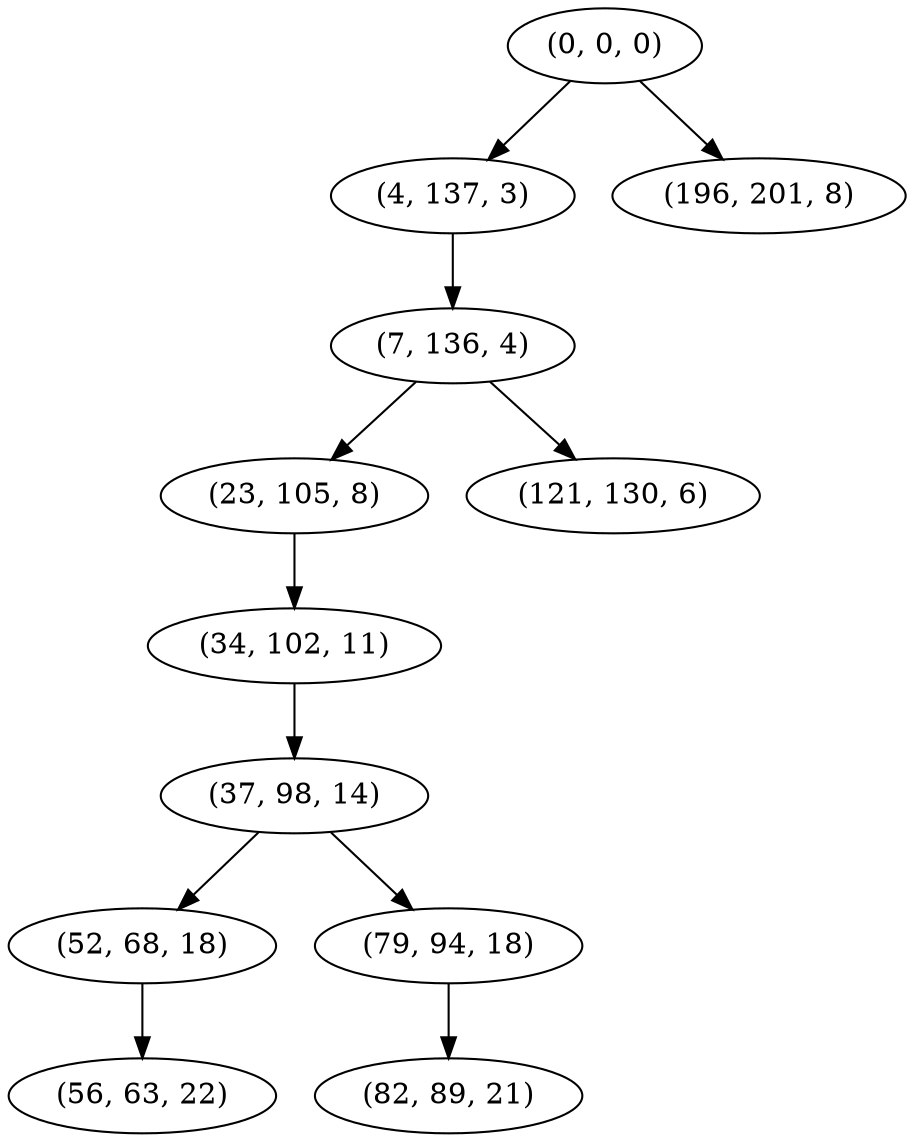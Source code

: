 digraph tree {
    "(0, 0, 0)";
    "(4, 137, 3)";
    "(7, 136, 4)";
    "(23, 105, 8)";
    "(34, 102, 11)";
    "(37, 98, 14)";
    "(52, 68, 18)";
    "(56, 63, 22)";
    "(79, 94, 18)";
    "(82, 89, 21)";
    "(121, 130, 6)";
    "(196, 201, 8)";
    "(0, 0, 0)" -> "(4, 137, 3)";
    "(0, 0, 0)" -> "(196, 201, 8)";
    "(4, 137, 3)" -> "(7, 136, 4)";
    "(7, 136, 4)" -> "(23, 105, 8)";
    "(7, 136, 4)" -> "(121, 130, 6)";
    "(23, 105, 8)" -> "(34, 102, 11)";
    "(34, 102, 11)" -> "(37, 98, 14)";
    "(37, 98, 14)" -> "(52, 68, 18)";
    "(37, 98, 14)" -> "(79, 94, 18)";
    "(52, 68, 18)" -> "(56, 63, 22)";
    "(79, 94, 18)" -> "(82, 89, 21)";
}
